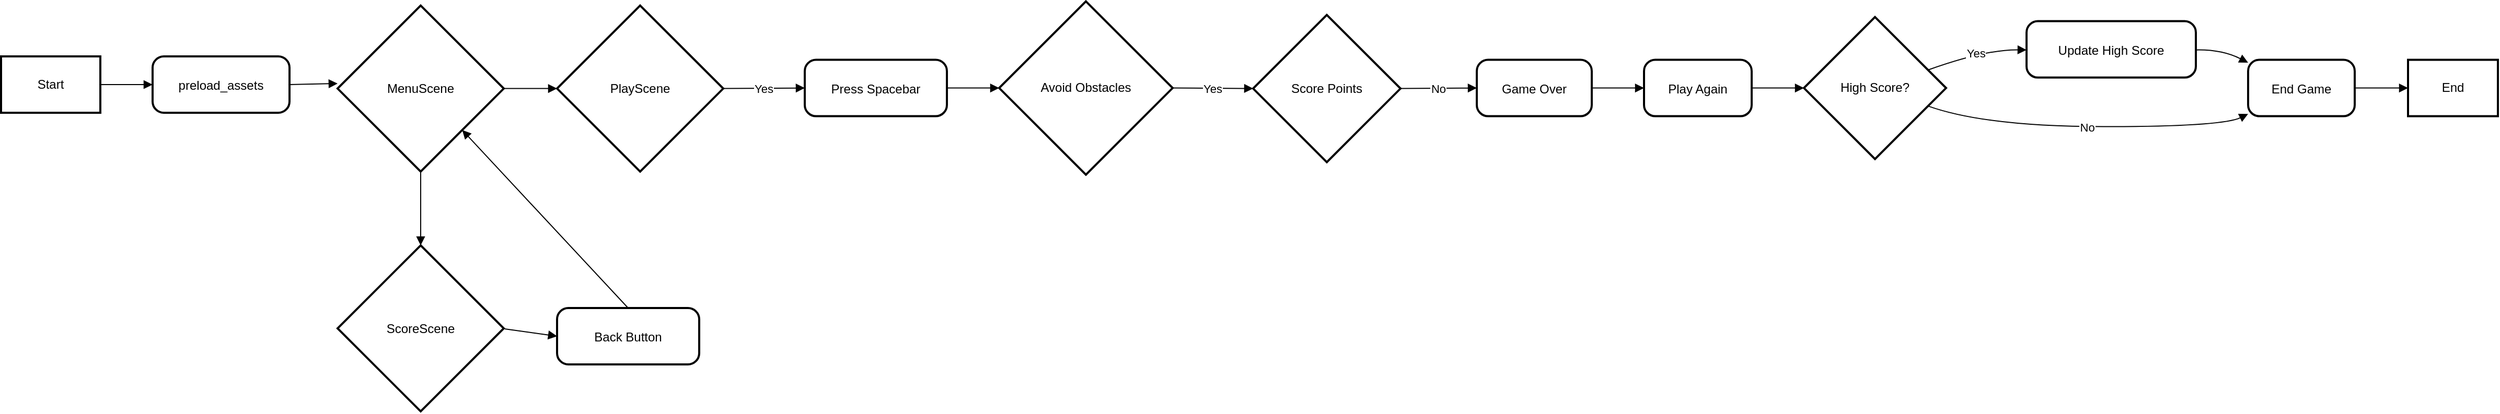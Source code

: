 <mxfile version="26.0.10">
  <diagram name="Page-1" id="qUiLAYDexzP6i4zpysKf">
    <mxGraphModel dx="1311" dy="1875" grid="1" gridSize="10" guides="1" tooltips="1" connect="1" arrows="1" fold="1" page="1" pageScale="1" pageWidth="850" pageHeight="1100" math="0" shadow="0">
      <root>
        <mxCell id="0" />
        <mxCell id="1" parent="0" />
        <mxCell id="2" value="Start" style="whiteSpace=wrap;strokeWidth=2;" parent="1" vertex="1">
          <mxGeometry x="8" y="49" width="95" height="54" as="geometry" />
        </mxCell>
        <mxCell id="3" value="preload_assets" style="rounded=1;arcSize=20;strokeWidth=2" parent="1" vertex="1">
          <mxGeometry x="153" y="49" width="131" height="54" as="geometry" />
        </mxCell>
        <mxCell id="4" value="PlayScene" style="rhombus;strokeWidth=2;whiteSpace=wrap;" parent="1" vertex="1">
          <mxGeometry x="540" y="0.28" width="159" height="159" as="geometry" />
        </mxCell>
        <mxCell id="5" value="Press Spacebar" style="rounded=1;arcSize=20;strokeWidth=2" parent="1" vertex="1">
          <mxGeometry x="777" y="52.28" width="136" height="54" as="geometry" />
        </mxCell>
        <mxCell id="6" value="Avoid Obstacles" style="rhombus;strokeWidth=2;whiteSpace=wrap;" parent="1" vertex="1">
          <mxGeometry x="963" y="-3.72" width="166" height="166" as="geometry" />
        </mxCell>
        <mxCell id="7" value="Score Points" style="rhombus;strokeWidth=2;whiteSpace=wrap;" parent="1" vertex="1">
          <mxGeometry x="1206" y="9.28" width="141" height="141" as="geometry" />
        </mxCell>
        <mxCell id="8" value="Game Over" style="rounded=1;arcSize=20;strokeWidth=2" parent="1" vertex="1">
          <mxGeometry x="1420" y="52.28" width="110" height="54" as="geometry" />
        </mxCell>
        <mxCell id="9" value="Play Again" style="rounded=1;arcSize=20;strokeWidth=2" parent="1" vertex="1">
          <mxGeometry x="1580" y="52.28" width="103" height="54" as="geometry" />
        </mxCell>
        <mxCell id="10" value="High Score?" style="rhombus;strokeWidth=2;whiteSpace=wrap;" parent="1" vertex="1">
          <mxGeometry x="1733" y="11.28" width="136" height="136" as="geometry" />
        </mxCell>
        <mxCell id="11" value="Update High Score" style="rounded=1;arcSize=20;strokeWidth=2" parent="1" vertex="1">
          <mxGeometry x="1946" y="15.28" width="162" height="54" as="geometry" />
        </mxCell>
        <mxCell id="12" value="End Game" style="rounded=1;arcSize=20;strokeWidth=2" parent="1" vertex="1">
          <mxGeometry x="2158" y="52.28" width="102" height="54" as="geometry" />
        </mxCell>
        <mxCell id="13" value="End" style="whiteSpace=wrap;strokeWidth=2;" parent="1" vertex="1">
          <mxGeometry x="2311" y="52.28" width="86" height="54" as="geometry" />
        </mxCell>
        <mxCell id="14" value="" style="curved=1;startArrow=none;endArrow=block;exitX=1;exitY=0.5;entryX=0;entryY=0.5;" parent="1" source="2" target="3" edge="1">
          <mxGeometry relative="1" as="geometry">
            <Array as="points" />
          </mxGeometry>
        </mxCell>
        <mxCell id="15" value="" style="curved=1;startArrow=none;endArrow=block;exitX=0.5;exitY=1;entryX=0.5;entryY=0;entryDx=0;entryDy=0;exitDx=0;exitDy=0;" parent="1" source="xc72QBFo-l_HC5rTxeCe-25" target="xc72QBFo-l_HC5rTxeCe-28" edge="1">
          <mxGeometry relative="1" as="geometry">
            <Array as="points" />
            <mxPoint x="360.0" y="144.28" as="sourcePoint" />
            <mxPoint x="409.5" y="215" as="targetPoint" />
          </mxGeometry>
        </mxCell>
        <mxCell id="16" value="Yes" style="curved=1;startArrow=none;endArrow=block;exitX=1;exitY=0.5;entryX=0;entryY=0.5;" parent="1" source="4" target="5" edge="1">
          <mxGeometry relative="1" as="geometry">
            <Array as="points" />
          </mxGeometry>
        </mxCell>
        <mxCell id="17" value="" style="curved=1;startArrow=none;endArrow=block;exitX=1;exitY=0.5;entryX=0;entryY=0.5;" parent="1" source="5" target="6" edge="1">
          <mxGeometry relative="1" as="geometry">
            <Array as="points" />
          </mxGeometry>
        </mxCell>
        <mxCell id="18" value="Yes" style="curved=1;startArrow=none;endArrow=block;exitX=1;exitY=0.5;entryX=0;entryY=0.5;" parent="1" source="6" target="7" edge="1">
          <mxGeometry relative="1" as="geometry">
            <Array as="points" />
          </mxGeometry>
        </mxCell>
        <mxCell id="19" value="No" style="curved=1;startArrow=none;endArrow=block;exitX=1;exitY=0.5;entryX=0;entryY=0.5;" parent="1" source="7" target="8" edge="1">
          <mxGeometry relative="1" as="geometry">
            <Array as="points" />
          </mxGeometry>
        </mxCell>
        <mxCell id="20" value="" style="curved=1;startArrow=none;endArrow=block;exitX=1;exitY=0.5;entryX=0;entryY=0.5;" parent="1" source="8" target="9" edge="1">
          <mxGeometry relative="1" as="geometry">
            <Array as="points" />
          </mxGeometry>
        </mxCell>
        <mxCell id="21" value="" style="curved=1;startArrow=none;endArrow=block;exitX=1;exitY=0.5;entryX=0;entryY=0.5;" parent="1" source="9" target="10" edge="1">
          <mxGeometry relative="1" as="geometry">
            <Array as="points" />
          </mxGeometry>
        </mxCell>
        <mxCell id="22" value="Yes" style="curved=1;startArrow=none;endArrow=block;exitX=1;exitY=0.33;entryX=0;entryY=0.51;" parent="1" source="10" target="11" edge="1">
          <mxGeometry relative="1" as="geometry">
            <Array as="points">
              <mxPoint x="1907" y="42.28" />
            </Array>
          </mxGeometry>
        </mxCell>
        <mxCell id="23" value="" style="curved=1;startArrow=none;endArrow=block;exitX=1;exitY=0.51;entryX=0;entryY=0.05;" parent="1" source="11" target="12" edge="1">
          <mxGeometry relative="1" as="geometry">
            <Array as="points">
              <mxPoint x="2133" y="42.28" />
            </Array>
          </mxGeometry>
        </mxCell>
        <mxCell id="24" value="No" style="curved=1;startArrow=none;endArrow=block;exitX=1;exitY=0.67;entryX=0;entryY=0.96;" parent="1" source="10" target="12" edge="1">
          <mxGeometry relative="1" as="geometry">
            <Array as="points">
              <mxPoint x="1907" y="116.28" />
              <mxPoint x="2133" y="116.28" />
            </Array>
          </mxGeometry>
        </mxCell>
        <mxCell id="25" value="" style="curved=1;startArrow=none;endArrow=block;exitX=1.01;exitY=0.5;entryX=0;entryY=0.5;" parent="1" source="12" target="13" edge="1">
          <mxGeometry relative="1" as="geometry">
            <Array as="points" />
          </mxGeometry>
        </mxCell>
        <mxCell id="xc72QBFo-l_HC5rTxeCe-25" value="MenuScene" style="rhombus;strokeWidth=2;whiteSpace=wrap;" vertex="1" parent="1">
          <mxGeometry x="330" y="0.28" width="159" height="159" as="geometry" />
        </mxCell>
        <mxCell id="xc72QBFo-l_HC5rTxeCe-26" value="" style="curved=1;startArrow=none;endArrow=block;exitX=1;exitY=0.5;entryX=0;entryY=0.5;entryDx=0;entryDy=0;exitDx=0;exitDy=0;" edge="1" parent="1" source="xc72QBFo-l_HC5rTxeCe-25" target="4">
          <mxGeometry relative="1" as="geometry">
            <Array as="points" />
            <mxPoint x="460.0" y="125" as="sourcePoint" />
            <mxPoint x="540" y="64.78" as="targetPoint" />
          </mxGeometry>
        </mxCell>
        <mxCell id="xc72QBFo-l_HC5rTxeCe-27" value="" style="curved=1;startArrow=none;endArrow=block;exitX=1;exitY=0.5;exitDx=0;exitDy=0;" edge="1" parent="1" source="3">
          <mxGeometry relative="1" as="geometry">
            <Array as="points" />
            <mxPoint x="499" y="90" as="sourcePoint" />
            <mxPoint x="330" y="75" as="targetPoint" />
          </mxGeometry>
        </mxCell>
        <mxCell id="xc72QBFo-l_HC5rTxeCe-28" value="ScoreScene" style="rhombus;strokeWidth=2;whiteSpace=wrap;" vertex="1" parent="1">
          <mxGeometry x="330" y="230" width="159" height="159" as="geometry" />
        </mxCell>
        <mxCell id="xc72QBFo-l_HC5rTxeCe-29" value="Back Button" style="rounded=1;arcSize=20;strokeWidth=2" vertex="1" parent="1">
          <mxGeometry x="540" y="290" width="136" height="54" as="geometry" />
        </mxCell>
        <mxCell id="xc72QBFo-l_HC5rTxeCe-30" value="" style="curved=1;startArrow=none;endArrow=block;entryX=0;entryY=0.5;entryDx=0;entryDy=0;" edge="1" parent="1" target="xc72QBFo-l_HC5rTxeCe-29">
          <mxGeometry relative="1" as="geometry">
            <Array as="points" />
            <mxPoint x="490" y="310" as="sourcePoint" />
            <mxPoint x="420" y="240" as="targetPoint" />
          </mxGeometry>
        </mxCell>
        <mxCell id="xc72QBFo-l_HC5rTxeCe-31" value="" style="curved=1;startArrow=none;endArrow=block;exitX=0.5;exitY=0;exitDx=0;exitDy=0;entryX=1;entryY=1;entryDx=0;entryDy=0;" edge="1" parent="1" source="xc72QBFo-l_HC5rTxeCe-29" target="xc72QBFo-l_HC5rTxeCe-25">
          <mxGeometry relative="1" as="geometry">
            <Array as="points" />
            <mxPoint x="600" y="280" as="sourcePoint" />
            <mxPoint x="450" y="130" as="targetPoint" />
          </mxGeometry>
        </mxCell>
      </root>
    </mxGraphModel>
  </diagram>
</mxfile>
